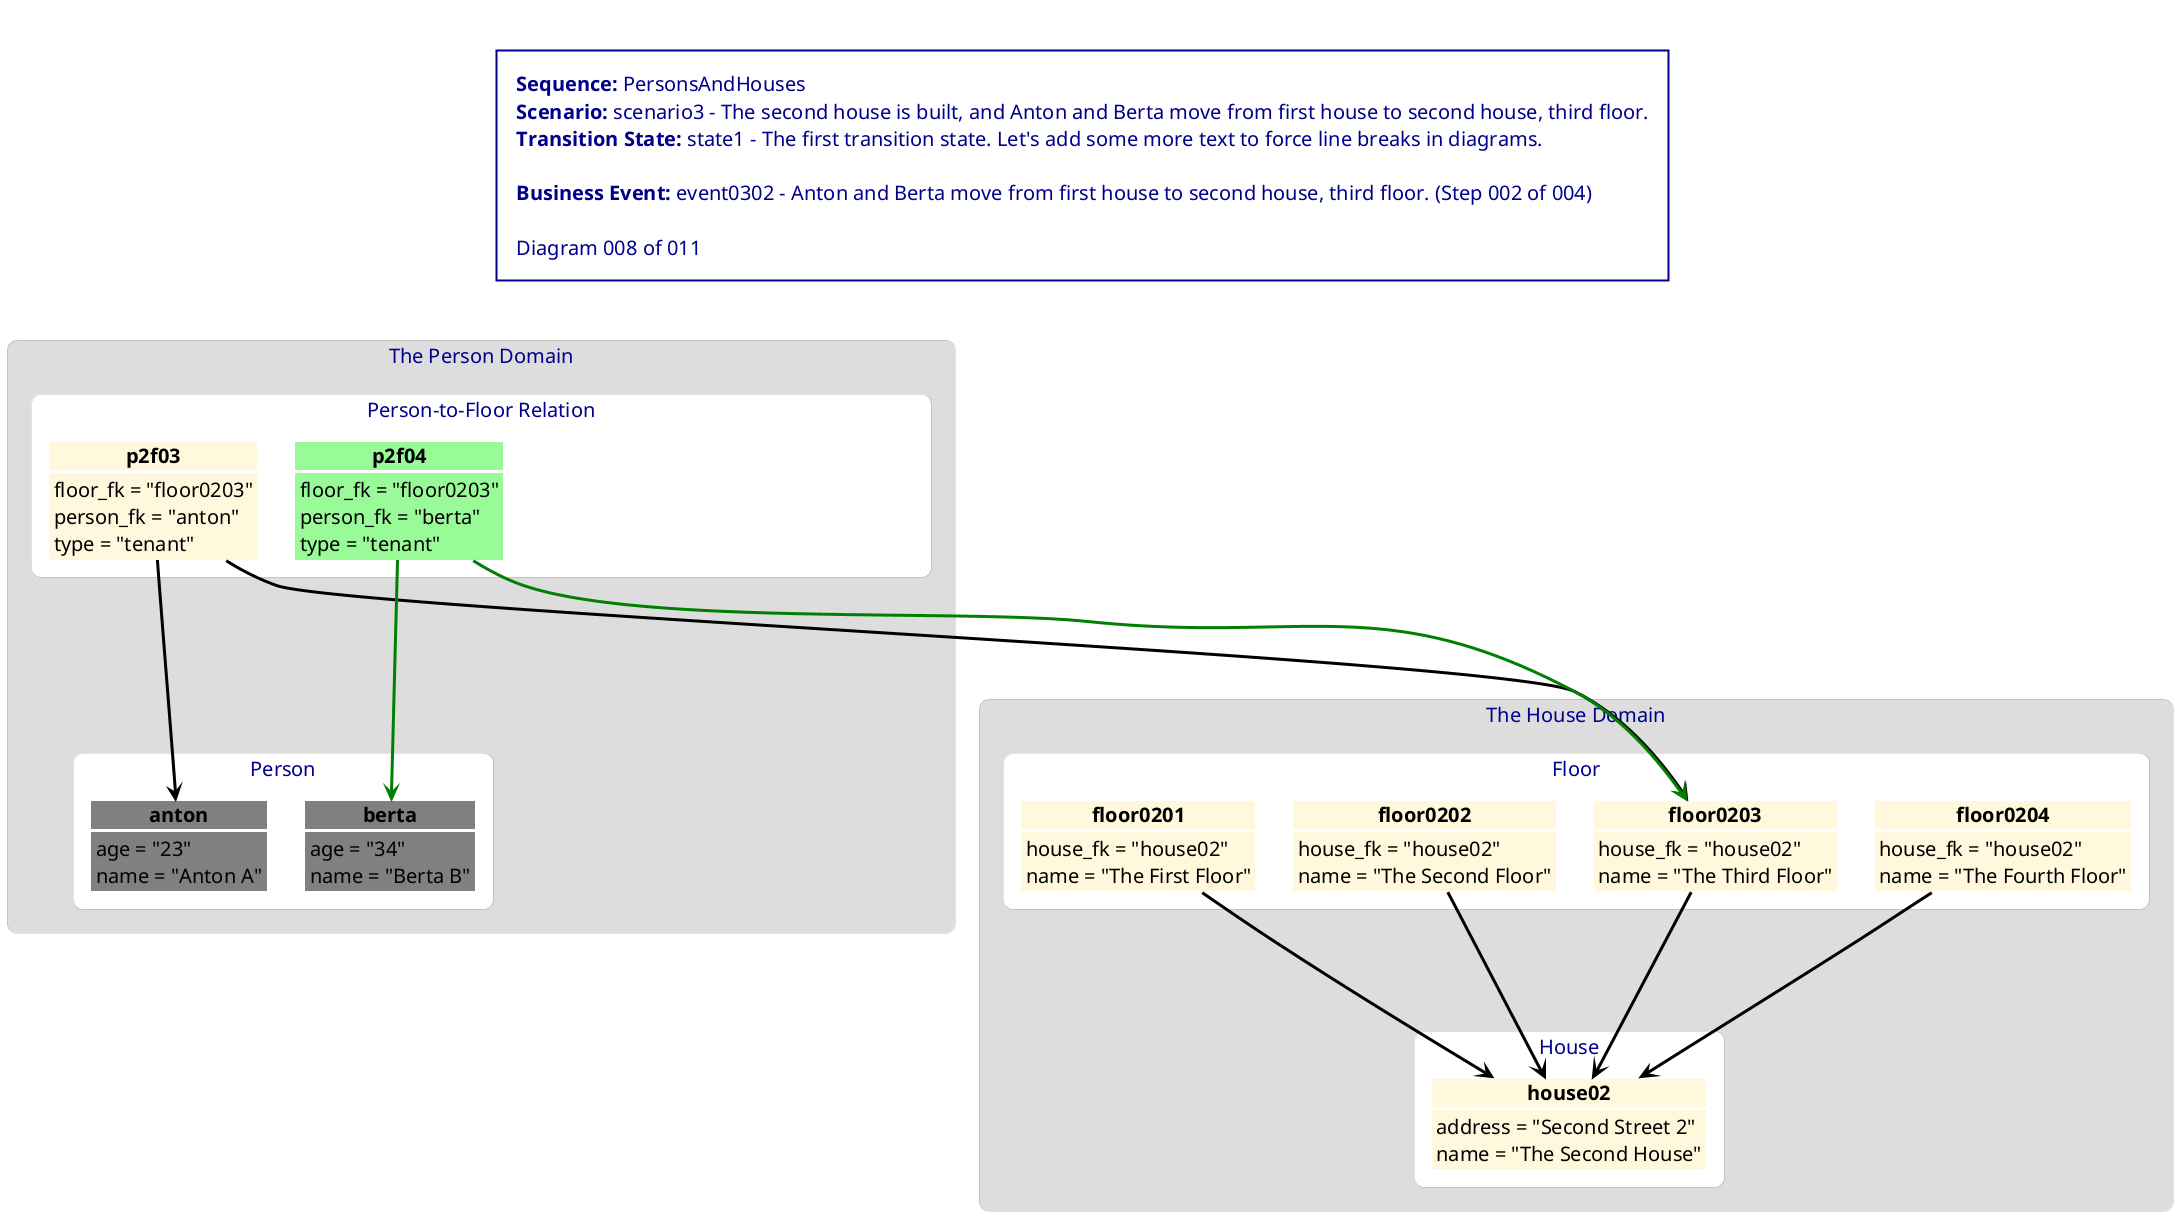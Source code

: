 @startuml PersonsAndHouses_scenario3_state1_008_event0302_002

<style>
    Shadowing false
    Rectangle {
        FontSize 18
        FontStyle bold
        HorizontalAlignment left
        LineThickness 0
        RoundCorner 20
    }
    Object {
        FontSize 20
        FontStyle normal
        HorizontalAlignment left
        LineColor white
        LineThickness 3
        RoundCorner 20
    }
    Arrow {
        LineThickness 3
    }
    Title {
        BackgroundColor white
        FontColor darkblue
        FontSize 20
        FontStyle normal
        HorizontalAlignment left
        LineColor darkblue
        LineThickness 2
        Margin 50
        Padding 20
    }
</style>

title \
<b>Sequence:</b> PersonsAndHouses\n\
<b>Scenario:</b> scenario3 - The second house is built, and Anton and Berta move from first house to second house, third floor.\n\
<b>Transition State:</b> state1 - The first transition state. Let's add some more text to force line breaks in diagrams.\n\n\
<b>Business Event:</b> event0302 - Anton and Berta move from first house to second house, third floor. (Step 002 of 004)\n\n\
Diagram 008 of 011

rectangle "The House Domain" as housedomain #DDDDDD {
    rectangle "Floor" as housedomain_floorclass #white {
        object "<color:black><b>floor0201</b></color>" as housedomain_floorclass_floor0201 #cornsilk {
            <color:black>house_fk = "house02"</color>
            <color:black>name = "The First Floor"</color>
        }
        object "<color:black><b>floor0202</b></color>" as housedomain_floorclass_floor0202 #cornsilk {
            <color:black>house_fk = "house02"</color>
            <color:black>name = "The Second Floor"</color>
        }
        object "<color:black><b>floor0203</b></color>" as housedomain_floorclass_floor0203 #cornsilk {
            <color:black>house_fk = "house02"</color>
            <color:black>name = "The Third Floor"</color>
        }
        object "<color:black><b>floor0204</b></color>" as housedomain_floorclass_floor0204 #cornsilk {
            <color:black>house_fk = "house02"</color>
            <color:black>name = "The Fourth Floor"</color>
        }
    }
    rectangle "House" as housedomain_houseclass #white {
        object "<color:black><b>house02</b></color>" as housedomain_houseclass_house02 #cornsilk {
            <color:black>address = "Second Street 2"</color>
            <color:black>name = "The Second House"</color>
        }
    }
}
rectangle "The Person Domain" as persondomain #DDDDDD {
    rectangle "Person-to-Floor Relation" as persondomain_p2fclass #white {
        object "<color:white><b>p2f01</b></color>" as persondomain_p2fclass_p2f01 #white {
            <color:white>floor_fk = "NA"</color>
            <color:white>person_fk = "NA"</color>
            <color:white>type = "NA"</color>
        }
        object "<color:white><b>p2f02</b></color>" as persondomain_p2fclass_p2f02 #white {
            <color:white>floor_fk = "NA"</color>
            <color:white>person_fk = "NA"</color>
            <color:white>type = "NA"</color>
        }
        object "<color:black><b>p2f03</b></color>" as persondomain_p2fclass_p2f03 #cornsilk {
            <color:black>floor_fk = "floor0203"</color>
            <color:black>person_fk = "anton"</color>
            <color:black>type = "tenant"</color>
        }
        object "<color:black><b>p2f04</b></color>" as persondomain_p2fclass_p2f04 #palegreen {
            <color:black>floor_fk = "floor0203"</color>
            <color:black>person_fk = "berta"</color>
            <color:black>type = "tenant"</color>
        }
    }
    rectangle "Person" as persondomain_personclass #white {
        object "<color:black><b>anton</b></color>" as persondomain_personclass_anton #grey {
            <color:black>age = "23"</color>
            <color:black>name = "Anton A"</color>
        }
        object "<color:black><b>berta</b></color>" as persondomain_personclass_berta #grey {
            <color:black>age = "34"</color>
            <color:black>name = "Berta B"</color>
        }
    }
}

housedomain_floorclass_floor0201 ----> housedomain_houseclass_house02 #black
housedomain_floorclass_floor0202 ----> housedomain_houseclass_house02 #black
housedomain_floorclass_floor0203 ----> housedomain_houseclass_house02 #black
housedomain_floorclass_floor0204 ----> housedomain_houseclass_house02 #black
persondomain_p2fclass_p2f03 ----> housedomain_floorclass_floor0203 #black
persondomain_p2fclass_p2f03 ----> persondomain_personclass_anton #black
persondomain_p2fclass_p2f04 ----> housedomain_floorclass_floor0203 #green
persondomain_p2fclass_p2f04 ----> persondomain_personclass_berta #green

@enduml
